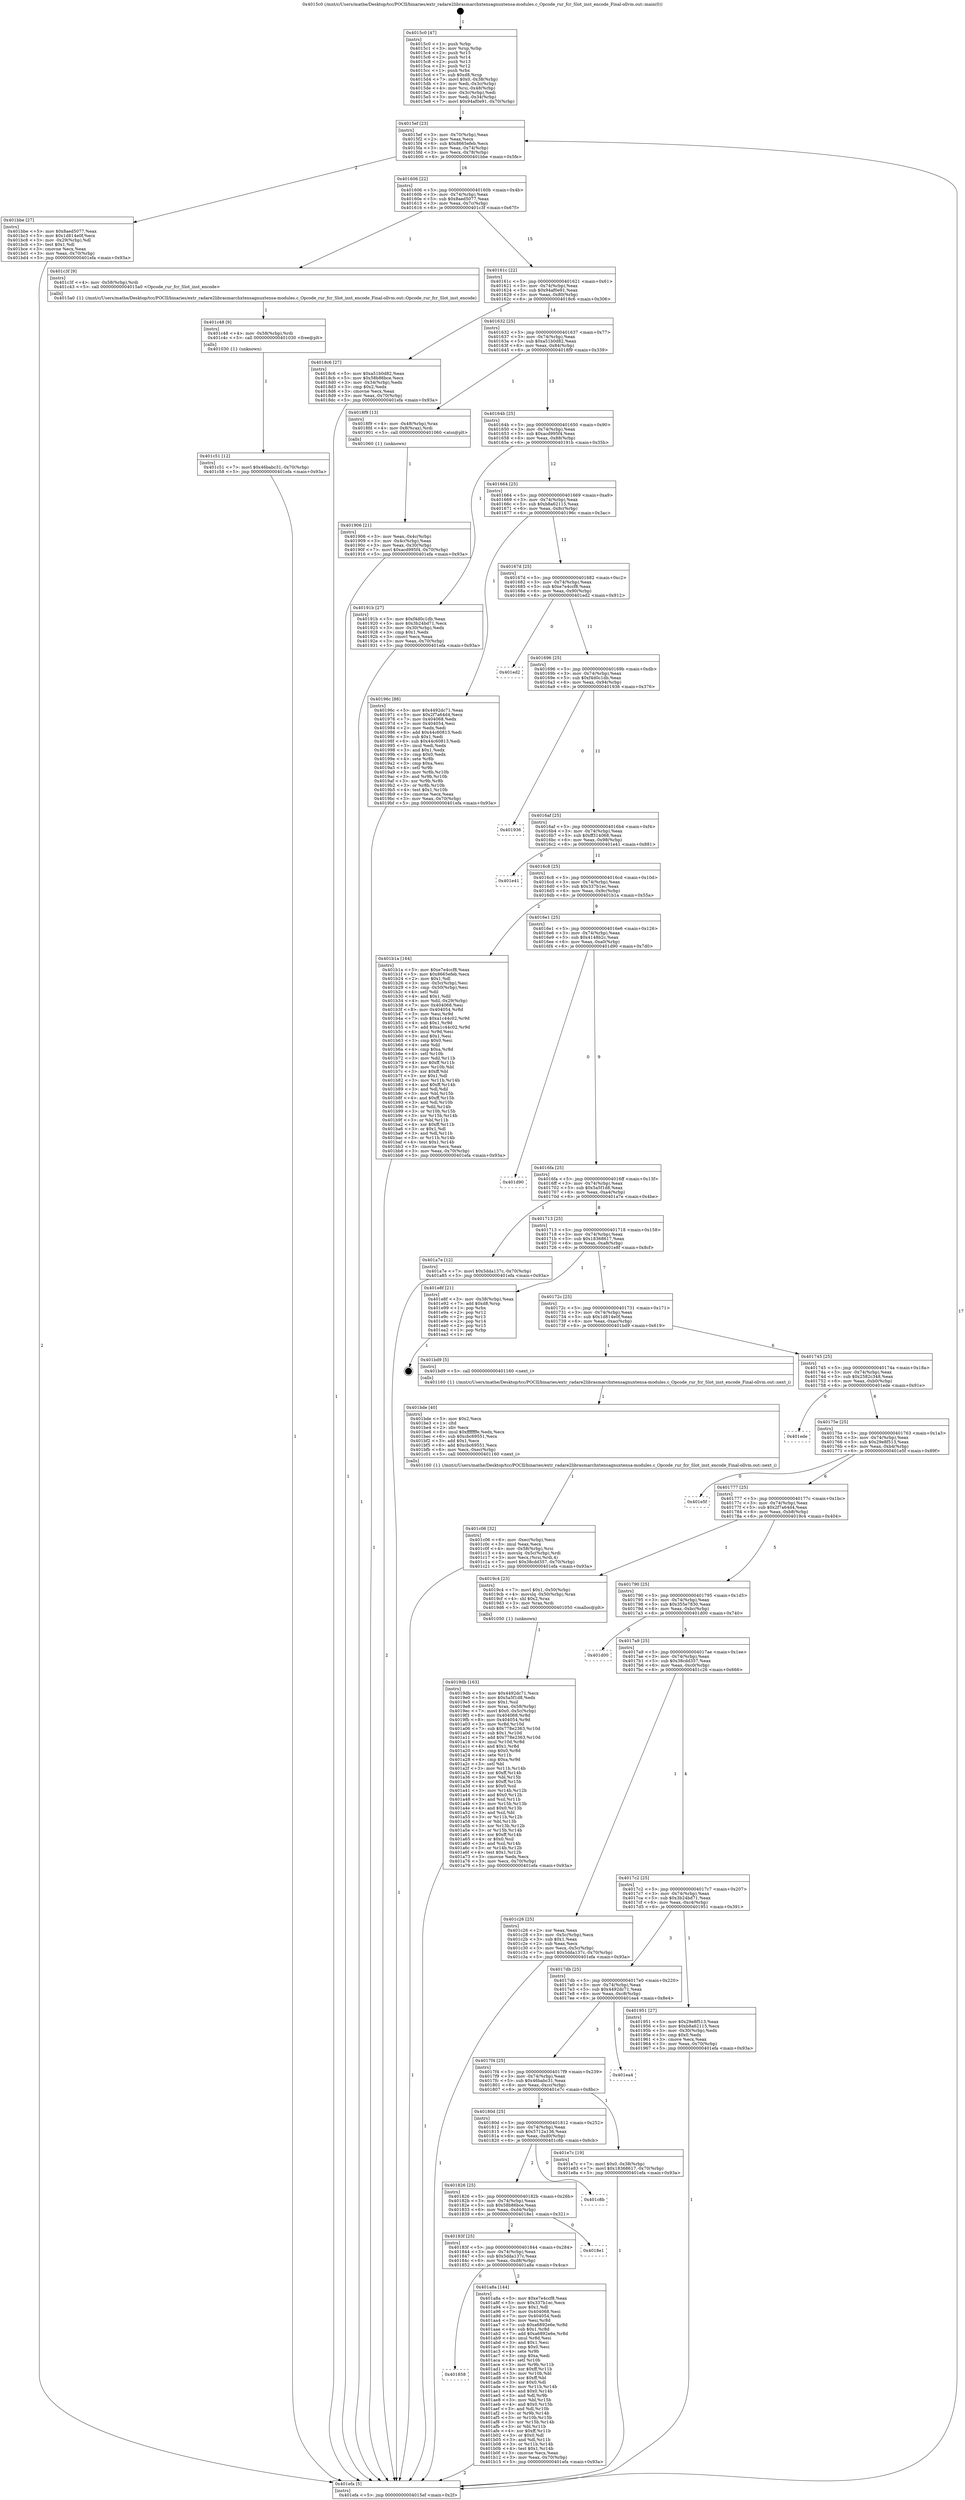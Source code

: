 digraph "0x4015c0" {
  label = "0x4015c0 (/mnt/c/Users/mathe/Desktop/tcc/POCII/binaries/extr_radare2librasmarchxtensagnuxtensa-modules.c_Opcode_rur_fcr_Slot_inst_encode_Final-ollvm.out::main(0))"
  labelloc = "t"
  node[shape=record]

  Entry [label="",width=0.3,height=0.3,shape=circle,fillcolor=black,style=filled]
  "0x4015ef" [label="{
     0x4015ef [23]\l
     | [instrs]\l
     &nbsp;&nbsp;0x4015ef \<+3\>: mov -0x70(%rbp),%eax\l
     &nbsp;&nbsp;0x4015f2 \<+2\>: mov %eax,%ecx\l
     &nbsp;&nbsp;0x4015f4 \<+6\>: sub $0x8665efeb,%ecx\l
     &nbsp;&nbsp;0x4015fa \<+3\>: mov %eax,-0x74(%rbp)\l
     &nbsp;&nbsp;0x4015fd \<+3\>: mov %ecx,-0x78(%rbp)\l
     &nbsp;&nbsp;0x401600 \<+6\>: je 0000000000401bbe \<main+0x5fe\>\l
  }"]
  "0x401bbe" [label="{
     0x401bbe [27]\l
     | [instrs]\l
     &nbsp;&nbsp;0x401bbe \<+5\>: mov $0x8aed5077,%eax\l
     &nbsp;&nbsp;0x401bc3 \<+5\>: mov $0x1d814e0f,%ecx\l
     &nbsp;&nbsp;0x401bc8 \<+3\>: mov -0x29(%rbp),%dl\l
     &nbsp;&nbsp;0x401bcb \<+3\>: test $0x1,%dl\l
     &nbsp;&nbsp;0x401bce \<+3\>: cmovne %ecx,%eax\l
     &nbsp;&nbsp;0x401bd1 \<+3\>: mov %eax,-0x70(%rbp)\l
     &nbsp;&nbsp;0x401bd4 \<+5\>: jmp 0000000000401efa \<main+0x93a\>\l
  }"]
  "0x401606" [label="{
     0x401606 [22]\l
     | [instrs]\l
     &nbsp;&nbsp;0x401606 \<+5\>: jmp 000000000040160b \<main+0x4b\>\l
     &nbsp;&nbsp;0x40160b \<+3\>: mov -0x74(%rbp),%eax\l
     &nbsp;&nbsp;0x40160e \<+5\>: sub $0x8aed5077,%eax\l
     &nbsp;&nbsp;0x401613 \<+3\>: mov %eax,-0x7c(%rbp)\l
     &nbsp;&nbsp;0x401616 \<+6\>: je 0000000000401c3f \<main+0x67f\>\l
  }"]
  Exit [label="",width=0.3,height=0.3,shape=circle,fillcolor=black,style=filled,peripheries=2]
  "0x401c3f" [label="{
     0x401c3f [9]\l
     | [instrs]\l
     &nbsp;&nbsp;0x401c3f \<+4\>: mov -0x58(%rbp),%rdi\l
     &nbsp;&nbsp;0x401c43 \<+5\>: call 00000000004015a0 \<Opcode_rur_fcr_Slot_inst_encode\>\l
     | [calls]\l
     &nbsp;&nbsp;0x4015a0 \{1\} (/mnt/c/Users/mathe/Desktop/tcc/POCII/binaries/extr_radare2librasmarchxtensagnuxtensa-modules.c_Opcode_rur_fcr_Slot_inst_encode_Final-ollvm.out::Opcode_rur_fcr_Slot_inst_encode)\l
  }"]
  "0x40161c" [label="{
     0x40161c [22]\l
     | [instrs]\l
     &nbsp;&nbsp;0x40161c \<+5\>: jmp 0000000000401621 \<main+0x61\>\l
     &nbsp;&nbsp;0x401621 \<+3\>: mov -0x74(%rbp),%eax\l
     &nbsp;&nbsp;0x401624 \<+5\>: sub $0x94af0e91,%eax\l
     &nbsp;&nbsp;0x401629 \<+3\>: mov %eax,-0x80(%rbp)\l
     &nbsp;&nbsp;0x40162c \<+6\>: je 00000000004018c6 \<main+0x306\>\l
  }"]
  "0x401c51" [label="{
     0x401c51 [12]\l
     | [instrs]\l
     &nbsp;&nbsp;0x401c51 \<+7\>: movl $0x46babc31,-0x70(%rbp)\l
     &nbsp;&nbsp;0x401c58 \<+5\>: jmp 0000000000401efa \<main+0x93a\>\l
  }"]
  "0x4018c6" [label="{
     0x4018c6 [27]\l
     | [instrs]\l
     &nbsp;&nbsp;0x4018c6 \<+5\>: mov $0xa51b0d82,%eax\l
     &nbsp;&nbsp;0x4018cb \<+5\>: mov $0x58b86bce,%ecx\l
     &nbsp;&nbsp;0x4018d0 \<+3\>: mov -0x34(%rbp),%edx\l
     &nbsp;&nbsp;0x4018d3 \<+3\>: cmp $0x2,%edx\l
     &nbsp;&nbsp;0x4018d6 \<+3\>: cmovne %ecx,%eax\l
     &nbsp;&nbsp;0x4018d9 \<+3\>: mov %eax,-0x70(%rbp)\l
     &nbsp;&nbsp;0x4018dc \<+5\>: jmp 0000000000401efa \<main+0x93a\>\l
  }"]
  "0x401632" [label="{
     0x401632 [25]\l
     | [instrs]\l
     &nbsp;&nbsp;0x401632 \<+5\>: jmp 0000000000401637 \<main+0x77\>\l
     &nbsp;&nbsp;0x401637 \<+3\>: mov -0x74(%rbp),%eax\l
     &nbsp;&nbsp;0x40163a \<+5\>: sub $0xa51b0d82,%eax\l
     &nbsp;&nbsp;0x40163f \<+6\>: mov %eax,-0x84(%rbp)\l
     &nbsp;&nbsp;0x401645 \<+6\>: je 00000000004018f9 \<main+0x339\>\l
  }"]
  "0x401efa" [label="{
     0x401efa [5]\l
     | [instrs]\l
     &nbsp;&nbsp;0x401efa \<+5\>: jmp 00000000004015ef \<main+0x2f\>\l
  }"]
  "0x4015c0" [label="{
     0x4015c0 [47]\l
     | [instrs]\l
     &nbsp;&nbsp;0x4015c0 \<+1\>: push %rbp\l
     &nbsp;&nbsp;0x4015c1 \<+3\>: mov %rsp,%rbp\l
     &nbsp;&nbsp;0x4015c4 \<+2\>: push %r15\l
     &nbsp;&nbsp;0x4015c6 \<+2\>: push %r14\l
     &nbsp;&nbsp;0x4015c8 \<+2\>: push %r13\l
     &nbsp;&nbsp;0x4015ca \<+2\>: push %r12\l
     &nbsp;&nbsp;0x4015cc \<+1\>: push %rbx\l
     &nbsp;&nbsp;0x4015cd \<+7\>: sub $0xd8,%rsp\l
     &nbsp;&nbsp;0x4015d4 \<+7\>: movl $0x0,-0x38(%rbp)\l
     &nbsp;&nbsp;0x4015db \<+3\>: mov %edi,-0x3c(%rbp)\l
     &nbsp;&nbsp;0x4015de \<+4\>: mov %rsi,-0x48(%rbp)\l
     &nbsp;&nbsp;0x4015e2 \<+3\>: mov -0x3c(%rbp),%edi\l
     &nbsp;&nbsp;0x4015e5 \<+3\>: mov %edi,-0x34(%rbp)\l
     &nbsp;&nbsp;0x4015e8 \<+7\>: movl $0x94af0e91,-0x70(%rbp)\l
  }"]
  "0x401c48" [label="{
     0x401c48 [9]\l
     | [instrs]\l
     &nbsp;&nbsp;0x401c48 \<+4\>: mov -0x58(%rbp),%rdi\l
     &nbsp;&nbsp;0x401c4c \<+5\>: call 0000000000401030 \<free@plt\>\l
     | [calls]\l
     &nbsp;&nbsp;0x401030 \{1\} (unknown)\l
  }"]
  "0x4018f9" [label="{
     0x4018f9 [13]\l
     | [instrs]\l
     &nbsp;&nbsp;0x4018f9 \<+4\>: mov -0x48(%rbp),%rax\l
     &nbsp;&nbsp;0x4018fd \<+4\>: mov 0x8(%rax),%rdi\l
     &nbsp;&nbsp;0x401901 \<+5\>: call 0000000000401060 \<atoi@plt\>\l
     | [calls]\l
     &nbsp;&nbsp;0x401060 \{1\} (unknown)\l
  }"]
  "0x40164b" [label="{
     0x40164b [25]\l
     | [instrs]\l
     &nbsp;&nbsp;0x40164b \<+5\>: jmp 0000000000401650 \<main+0x90\>\l
     &nbsp;&nbsp;0x401650 \<+3\>: mov -0x74(%rbp),%eax\l
     &nbsp;&nbsp;0x401653 \<+5\>: sub $0xacd995f4,%eax\l
     &nbsp;&nbsp;0x401658 \<+6\>: mov %eax,-0x88(%rbp)\l
     &nbsp;&nbsp;0x40165e \<+6\>: je 000000000040191b \<main+0x35b\>\l
  }"]
  "0x401906" [label="{
     0x401906 [21]\l
     | [instrs]\l
     &nbsp;&nbsp;0x401906 \<+3\>: mov %eax,-0x4c(%rbp)\l
     &nbsp;&nbsp;0x401909 \<+3\>: mov -0x4c(%rbp),%eax\l
     &nbsp;&nbsp;0x40190c \<+3\>: mov %eax,-0x30(%rbp)\l
     &nbsp;&nbsp;0x40190f \<+7\>: movl $0xacd995f4,-0x70(%rbp)\l
     &nbsp;&nbsp;0x401916 \<+5\>: jmp 0000000000401efa \<main+0x93a\>\l
  }"]
  "0x401c06" [label="{
     0x401c06 [32]\l
     | [instrs]\l
     &nbsp;&nbsp;0x401c06 \<+6\>: mov -0xec(%rbp),%ecx\l
     &nbsp;&nbsp;0x401c0c \<+3\>: imul %eax,%ecx\l
     &nbsp;&nbsp;0x401c0f \<+4\>: mov -0x58(%rbp),%rsi\l
     &nbsp;&nbsp;0x401c13 \<+4\>: movslq -0x5c(%rbp),%rdi\l
     &nbsp;&nbsp;0x401c17 \<+3\>: mov %ecx,(%rsi,%rdi,4)\l
     &nbsp;&nbsp;0x401c1a \<+7\>: movl $0x38cdd357,-0x70(%rbp)\l
     &nbsp;&nbsp;0x401c21 \<+5\>: jmp 0000000000401efa \<main+0x93a\>\l
  }"]
  "0x40191b" [label="{
     0x40191b [27]\l
     | [instrs]\l
     &nbsp;&nbsp;0x40191b \<+5\>: mov $0xf4d0c1db,%eax\l
     &nbsp;&nbsp;0x401920 \<+5\>: mov $0x3b24bd71,%ecx\l
     &nbsp;&nbsp;0x401925 \<+3\>: mov -0x30(%rbp),%edx\l
     &nbsp;&nbsp;0x401928 \<+3\>: cmp $0x1,%edx\l
     &nbsp;&nbsp;0x40192b \<+3\>: cmovl %ecx,%eax\l
     &nbsp;&nbsp;0x40192e \<+3\>: mov %eax,-0x70(%rbp)\l
     &nbsp;&nbsp;0x401931 \<+5\>: jmp 0000000000401efa \<main+0x93a\>\l
  }"]
  "0x401664" [label="{
     0x401664 [25]\l
     | [instrs]\l
     &nbsp;&nbsp;0x401664 \<+5\>: jmp 0000000000401669 \<main+0xa9\>\l
     &nbsp;&nbsp;0x401669 \<+3\>: mov -0x74(%rbp),%eax\l
     &nbsp;&nbsp;0x40166c \<+5\>: sub $0xb8a62115,%eax\l
     &nbsp;&nbsp;0x401671 \<+6\>: mov %eax,-0x8c(%rbp)\l
     &nbsp;&nbsp;0x401677 \<+6\>: je 000000000040196c \<main+0x3ac\>\l
  }"]
  "0x401bde" [label="{
     0x401bde [40]\l
     | [instrs]\l
     &nbsp;&nbsp;0x401bde \<+5\>: mov $0x2,%ecx\l
     &nbsp;&nbsp;0x401be3 \<+1\>: cltd\l
     &nbsp;&nbsp;0x401be4 \<+2\>: idiv %ecx\l
     &nbsp;&nbsp;0x401be6 \<+6\>: imul $0xfffffffe,%edx,%ecx\l
     &nbsp;&nbsp;0x401bec \<+6\>: sub $0xcbc69551,%ecx\l
     &nbsp;&nbsp;0x401bf2 \<+3\>: add $0x1,%ecx\l
     &nbsp;&nbsp;0x401bf5 \<+6\>: add $0xcbc69551,%ecx\l
     &nbsp;&nbsp;0x401bfb \<+6\>: mov %ecx,-0xec(%rbp)\l
     &nbsp;&nbsp;0x401c01 \<+5\>: call 0000000000401160 \<next_i\>\l
     | [calls]\l
     &nbsp;&nbsp;0x401160 \{1\} (/mnt/c/Users/mathe/Desktop/tcc/POCII/binaries/extr_radare2librasmarchxtensagnuxtensa-modules.c_Opcode_rur_fcr_Slot_inst_encode_Final-ollvm.out::next_i)\l
  }"]
  "0x40196c" [label="{
     0x40196c [88]\l
     | [instrs]\l
     &nbsp;&nbsp;0x40196c \<+5\>: mov $0x4492dc71,%eax\l
     &nbsp;&nbsp;0x401971 \<+5\>: mov $0x2f7a64d4,%ecx\l
     &nbsp;&nbsp;0x401976 \<+7\>: mov 0x404068,%edx\l
     &nbsp;&nbsp;0x40197d \<+7\>: mov 0x404054,%esi\l
     &nbsp;&nbsp;0x401984 \<+2\>: mov %edx,%edi\l
     &nbsp;&nbsp;0x401986 \<+6\>: add $0x44c60813,%edi\l
     &nbsp;&nbsp;0x40198c \<+3\>: sub $0x1,%edi\l
     &nbsp;&nbsp;0x40198f \<+6\>: sub $0x44c60813,%edi\l
     &nbsp;&nbsp;0x401995 \<+3\>: imul %edi,%edx\l
     &nbsp;&nbsp;0x401998 \<+3\>: and $0x1,%edx\l
     &nbsp;&nbsp;0x40199b \<+3\>: cmp $0x0,%edx\l
     &nbsp;&nbsp;0x40199e \<+4\>: sete %r8b\l
     &nbsp;&nbsp;0x4019a2 \<+3\>: cmp $0xa,%esi\l
     &nbsp;&nbsp;0x4019a5 \<+4\>: setl %r9b\l
     &nbsp;&nbsp;0x4019a9 \<+3\>: mov %r8b,%r10b\l
     &nbsp;&nbsp;0x4019ac \<+3\>: and %r9b,%r10b\l
     &nbsp;&nbsp;0x4019af \<+3\>: xor %r9b,%r8b\l
     &nbsp;&nbsp;0x4019b2 \<+3\>: or %r8b,%r10b\l
     &nbsp;&nbsp;0x4019b5 \<+4\>: test $0x1,%r10b\l
     &nbsp;&nbsp;0x4019b9 \<+3\>: cmovne %ecx,%eax\l
     &nbsp;&nbsp;0x4019bc \<+3\>: mov %eax,-0x70(%rbp)\l
     &nbsp;&nbsp;0x4019bf \<+5\>: jmp 0000000000401efa \<main+0x93a\>\l
  }"]
  "0x40167d" [label="{
     0x40167d [25]\l
     | [instrs]\l
     &nbsp;&nbsp;0x40167d \<+5\>: jmp 0000000000401682 \<main+0xc2\>\l
     &nbsp;&nbsp;0x401682 \<+3\>: mov -0x74(%rbp),%eax\l
     &nbsp;&nbsp;0x401685 \<+5\>: sub $0xe7e4ccf8,%eax\l
     &nbsp;&nbsp;0x40168a \<+6\>: mov %eax,-0x90(%rbp)\l
     &nbsp;&nbsp;0x401690 \<+6\>: je 0000000000401ed2 \<main+0x912\>\l
  }"]
  "0x401858" [label="{
     0x401858\l
  }", style=dashed]
  "0x401ed2" [label="{
     0x401ed2\l
  }", style=dashed]
  "0x401696" [label="{
     0x401696 [25]\l
     | [instrs]\l
     &nbsp;&nbsp;0x401696 \<+5\>: jmp 000000000040169b \<main+0xdb\>\l
     &nbsp;&nbsp;0x40169b \<+3\>: mov -0x74(%rbp),%eax\l
     &nbsp;&nbsp;0x40169e \<+5\>: sub $0xf4d0c1db,%eax\l
     &nbsp;&nbsp;0x4016a3 \<+6\>: mov %eax,-0x94(%rbp)\l
     &nbsp;&nbsp;0x4016a9 \<+6\>: je 0000000000401936 \<main+0x376\>\l
  }"]
  "0x401a8a" [label="{
     0x401a8a [144]\l
     | [instrs]\l
     &nbsp;&nbsp;0x401a8a \<+5\>: mov $0xe7e4ccf8,%eax\l
     &nbsp;&nbsp;0x401a8f \<+5\>: mov $0x337b1ec,%ecx\l
     &nbsp;&nbsp;0x401a94 \<+2\>: mov $0x1,%dl\l
     &nbsp;&nbsp;0x401a96 \<+7\>: mov 0x404068,%esi\l
     &nbsp;&nbsp;0x401a9d \<+7\>: mov 0x404054,%edi\l
     &nbsp;&nbsp;0x401aa4 \<+3\>: mov %esi,%r8d\l
     &nbsp;&nbsp;0x401aa7 \<+7\>: sub $0xa6892e6e,%r8d\l
     &nbsp;&nbsp;0x401aae \<+4\>: sub $0x1,%r8d\l
     &nbsp;&nbsp;0x401ab2 \<+7\>: add $0xa6892e6e,%r8d\l
     &nbsp;&nbsp;0x401ab9 \<+4\>: imul %r8d,%esi\l
     &nbsp;&nbsp;0x401abd \<+3\>: and $0x1,%esi\l
     &nbsp;&nbsp;0x401ac0 \<+3\>: cmp $0x0,%esi\l
     &nbsp;&nbsp;0x401ac3 \<+4\>: sete %r9b\l
     &nbsp;&nbsp;0x401ac7 \<+3\>: cmp $0xa,%edi\l
     &nbsp;&nbsp;0x401aca \<+4\>: setl %r10b\l
     &nbsp;&nbsp;0x401ace \<+3\>: mov %r9b,%r11b\l
     &nbsp;&nbsp;0x401ad1 \<+4\>: xor $0xff,%r11b\l
     &nbsp;&nbsp;0x401ad5 \<+3\>: mov %r10b,%bl\l
     &nbsp;&nbsp;0x401ad8 \<+3\>: xor $0xff,%bl\l
     &nbsp;&nbsp;0x401adb \<+3\>: xor $0x0,%dl\l
     &nbsp;&nbsp;0x401ade \<+3\>: mov %r11b,%r14b\l
     &nbsp;&nbsp;0x401ae1 \<+4\>: and $0x0,%r14b\l
     &nbsp;&nbsp;0x401ae5 \<+3\>: and %dl,%r9b\l
     &nbsp;&nbsp;0x401ae8 \<+3\>: mov %bl,%r15b\l
     &nbsp;&nbsp;0x401aeb \<+4\>: and $0x0,%r15b\l
     &nbsp;&nbsp;0x401aef \<+3\>: and %dl,%r10b\l
     &nbsp;&nbsp;0x401af2 \<+3\>: or %r9b,%r14b\l
     &nbsp;&nbsp;0x401af5 \<+3\>: or %r10b,%r15b\l
     &nbsp;&nbsp;0x401af8 \<+3\>: xor %r15b,%r14b\l
     &nbsp;&nbsp;0x401afb \<+3\>: or %bl,%r11b\l
     &nbsp;&nbsp;0x401afe \<+4\>: xor $0xff,%r11b\l
     &nbsp;&nbsp;0x401b02 \<+3\>: or $0x0,%dl\l
     &nbsp;&nbsp;0x401b05 \<+3\>: and %dl,%r11b\l
     &nbsp;&nbsp;0x401b08 \<+3\>: or %r11b,%r14b\l
     &nbsp;&nbsp;0x401b0b \<+4\>: test $0x1,%r14b\l
     &nbsp;&nbsp;0x401b0f \<+3\>: cmovne %ecx,%eax\l
     &nbsp;&nbsp;0x401b12 \<+3\>: mov %eax,-0x70(%rbp)\l
     &nbsp;&nbsp;0x401b15 \<+5\>: jmp 0000000000401efa \<main+0x93a\>\l
  }"]
  "0x401936" [label="{
     0x401936\l
  }", style=dashed]
  "0x4016af" [label="{
     0x4016af [25]\l
     | [instrs]\l
     &nbsp;&nbsp;0x4016af \<+5\>: jmp 00000000004016b4 \<main+0xf4\>\l
     &nbsp;&nbsp;0x4016b4 \<+3\>: mov -0x74(%rbp),%eax\l
     &nbsp;&nbsp;0x4016b7 \<+5\>: sub $0xff314068,%eax\l
     &nbsp;&nbsp;0x4016bc \<+6\>: mov %eax,-0x98(%rbp)\l
     &nbsp;&nbsp;0x4016c2 \<+6\>: je 0000000000401e41 \<main+0x881\>\l
  }"]
  "0x40183f" [label="{
     0x40183f [25]\l
     | [instrs]\l
     &nbsp;&nbsp;0x40183f \<+5\>: jmp 0000000000401844 \<main+0x284\>\l
     &nbsp;&nbsp;0x401844 \<+3\>: mov -0x74(%rbp),%eax\l
     &nbsp;&nbsp;0x401847 \<+5\>: sub $0x5dda137c,%eax\l
     &nbsp;&nbsp;0x40184c \<+6\>: mov %eax,-0xd8(%rbp)\l
     &nbsp;&nbsp;0x401852 \<+6\>: je 0000000000401a8a \<main+0x4ca\>\l
  }"]
  "0x401e41" [label="{
     0x401e41\l
  }", style=dashed]
  "0x4016c8" [label="{
     0x4016c8 [25]\l
     | [instrs]\l
     &nbsp;&nbsp;0x4016c8 \<+5\>: jmp 00000000004016cd \<main+0x10d\>\l
     &nbsp;&nbsp;0x4016cd \<+3\>: mov -0x74(%rbp),%eax\l
     &nbsp;&nbsp;0x4016d0 \<+5\>: sub $0x337b1ec,%eax\l
     &nbsp;&nbsp;0x4016d5 \<+6\>: mov %eax,-0x9c(%rbp)\l
     &nbsp;&nbsp;0x4016db \<+6\>: je 0000000000401b1a \<main+0x55a\>\l
  }"]
  "0x4018e1" [label="{
     0x4018e1\l
  }", style=dashed]
  "0x401b1a" [label="{
     0x401b1a [164]\l
     | [instrs]\l
     &nbsp;&nbsp;0x401b1a \<+5\>: mov $0xe7e4ccf8,%eax\l
     &nbsp;&nbsp;0x401b1f \<+5\>: mov $0x8665efeb,%ecx\l
     &nbsp;&nbsp;0x401b24 \<+2\>: mov $0x1,%dl\l
     &nbsp;&nbsp;0x401b26 \<+3\>: mov -0x5c(%rbp),%esi\l
     &nbsp;&nbsp;0x401b29 \<+3\>: cmp -0x50(%rbp),%esi\l
     &nbsp;&nbsp;0x401b2c \<+4\>: setl %dil\l
     &nbsp;&nbsp;0x401b30 \<+4\>: and $0x1,%dil\l
     &nbsp;&nbsp;0x401b34 \<+4\>: mov %dil,-0x29(%rbp)\l
     &nbsp;&nbsp;0x401b38 \<+7\>: mov 0x404068,%esi\l
     &nbsp;&nbsp;0x401b3f \<+8\>: mov 0x404054,%r8d\l
     &nbsp;&nbsp;0x401b47 \<+3\>: mov %esi,%r9d\l
     &nbsp;&nbsp;0x401b4a \<+7\>: sub $0xa1c44c02,%r9d\l
     &nbsp;&nbsp;0x401b51 \<+4\>: sub $0x1,%r9d\l
     &nbsp;&nbsp;0x401b55 \<+7\>: add $0xa1c44c02,%r9d\l
     &nbsp;&nbsp;0x401b5c \<+4\>: imul %r9d,%esi\l
     &nbsp;&nbsp;0x401b60 \<+3\>: and $0x1,%esi\l
     &nbsp;&nbsp;0x401b63 \<+3\>: cmp $0x0,%esi\l
     &nbsp;&nbsp;0x401b66 \<+4\>: sete %dil\l
     &nbsp;&nbsp;0x401b6a \<+4\>: cmp $0xa,%r8d\l
     &nbsp;&nbsp;0x401b6e \<+4\>: setl %r10b\l
     &nbsp;&nbsp;0x401b72 \<+3\>: mov %dil,%r11b\l
     &nbsp;&nbsp;0x401b75 \<+4\>: xor $0xff,%r11b\l
     &nbsp;&nbsp;0x401b79 \<+3\>: mov %r10b,%bl\l
     &nbsp;&nbsp;0x401b7c \<+3\>: xor $0xff,%bl\l
     &nbsp;&nbsp;0x401b7f \<+3\>: xor $0x1,%dl\l
     &nbsp;&nbsp;0x401b82 \<+3\>: mov %r11b,%r14b\l
     &nbsp;&nbsp;0x401b85 \<+4\>: and $0xff,%r14b\l
     &nbsp;&nbsp;0x401b89 \<+3\>: and %dl,%dil\l
     &nbsp;&nbsp;0x401b8c \<+3\>: mov %bl,%r15b\l
     &nbsp;&nbsp;0x401b8f \<+4\>: and $0xff,%r15b\l
     &nbsp;&nbsp;0x401b93 \<+3\>: and %dl,%r10b\l
     &nbsp;&nbsp;0x401b96 \<+3\>: or %dil,%r14b\l
     &nbsp;&nbsp;0x401b99 \<+3\>: or %r10b,%r15b\l
     &nbsp;&nbsp;0x401b9c \<+3\>: xor %r15b,%r14b\l
     &nbsp;&nbsp;0x401b9f \<+3\>: or %bl,%r11b\l
     &nbsp;&nbsp;0x401ba2 \<+4\>: xor $0xff,%r11b\l
     &nbsp;&nbsp;0x401ba6 \<+3\>: or $0x1,%dl\l
     &nbsp;&nbsp;0x401ba9 \<+3\>: and %dl,%r11b\l
     &nbsp;&nbsp;0x401bac \<+3\>: or %r11b,%r14b\l
     &nbsp;&nbsp;0x401baf \<+4\>: test $0x1,%r14b\l
     &nbsp;&nbsp;0x401bb3 \<+3\>: cmovne %ecx,%eax\l
     &nbsp;&nbsp;0x401bb6 \<+3\>: mov %eax,-0x70(%rbp)\l
     &nbsp;&nbsp;0x401bb9 \<+5\>: jmp 0000000000401efa \<main+0x93a\>\l
  }"]
  "0x4016e1" [label="{
     0x4016e1 [25]\l
     | [instrs]\l
     &nbsp;&nbsp;0x4016e1 \<+5\>: jmp 00000000004016e6 \<main+0x126\>\l
     &nbsp;&nbsp;0x4016e6 \<+3\>: mov -0x74(%rbp),%eax\l
     &nbsp;&nbsp;0x4016e9 \<+5\>: sub $0x4148b2c,%eax\l
     &nbsp;&nbsp;0x4016ee \<+6\>: mov %eax,-0xa0(%rbp)\l
     &nbsp;&nbsp;0x4016f4 \<+6\>: je 0000000000401d90 \<main+0x7d0\>\l
  }"]
  "0x401826" [label="{
     0x401826 [25]\l
     | [instrs]\l
     &nbsp;&nbsp;0x401826 \<+5\>: jmp 000000000040182b \<main+0x26b\>\l
     &nbsp;&nbsp;0x40182b \<+3\>: mov -0x74(%rbp),%eax\l
     &nbsp;&nbsp;0x40182e \<+5\>: sub $0x58b86bce,%eax\l
     &nbsp;&nbsp;0x401833 \<+6\>: mov %eax,-0xd4(%rbp)\l
     &nbsp;&nbsp;0x401839 \<+6\>: je 00000000004018e1 \<main+0x321\>\l
  }"]
  "0x401d90" [label="{
     0x401d90\l
  }", style=dashed]
  "0x4016fa" [label="{
     0x4016fa [25]\l
     | [instrs]\l
     &nbsp;&nbsp;0x4016fa \<+5\>: jmp 00000000004016ff \<main+0x13f\>\l
     &nbsp;&nbsp;0x4016ff \<+3\>: mov -0x74(%rbp),%eax\l
     &nbsp;&nbsp;0x401702 \<+5\>: sub $0x5a5f1d8,%eax\l
     &nbsp;&nbsp;0x401707 \<+6\>: mov %eax,-0xa4(%rbp)\l
     &nbsp;&nbsp;0x40170d \<+6\>: je 0000000000401a7e \<main+0x4be\>\l
  }"]
  "0x401c8b" [label="{
     0x401c8b\l
  }", style=dashed]
  "0x401a7e" [label="{
     0x401a7e [12]\l
     | [instrs]\l
     &nbsp;&nbsp;0x401a7e \<+7\>: movl $0x5dda137c,-0x70(%rbp)\l
     &nbsp;&nbsp;0x401a85 \<+5\>: jmp 0000000000401efa \<main+0x93a\>\l
  }"]
  "0x401713" [label="{
     0x401713 [25]\l
     | [instrs]\l
     &nbsp;&nbsp;0x401713 \<+5\>: jmp 0000000000401718 \<main+0x158\>\l
     &nbsp;&nbsp;0x401718 \<+3\>: mov -0x74(%rbp),%eax\l
     &nbsp;&nbsp;0x40171b \<+5\>: sub $0x18368617,%eax\l
     &nbsp;&nbsp;0x401720 \<+6\>: mov %eax,-0xa8(%rbp)\l
     &nbsp;&nbsp;0x401726 \<+6\>: je 0000000000401e8f \<main+0x8cf\>\l
  }"]
  "0x40180d" [label="{
     0x40180d [25]\l
     | [instrs]\l
     &nbsp;&nbsp;0x40180d \<+5\>: jmp 0000000000401812 \<main+0x252\>\l
     &nbsp;&nbsp;0x401812 \<+3\>: mov -0x74(%rbp),%eax\l
     &nbsp;&nbsp;0x401815 \<+5\>: sub $0x5712a136,%eax\l
     &nbsp;&nbsp;0x40181a \<+6\>: mov %eax,-0xd0(%rbp)\l
     &nbsp;&nbsp;0x401820 \<+6\>: je 0000000000401c8b \<main+0x6cb\>\l
  }"]
  "0x401e8f" [label="{
     0x401e8f [21]\l
     | [instrs]\l
     &nbsp;&nbsp;0x401e8f \<+3\>: mov -0x38(%rbp),%eax\l
     &nbsp;&nbsp;0x401e92 \<+7\>: add $0xd8,%rsp\l
     &nbsp;&nbsp;0x401e99 \<+1\>: pop %rbx\l
     &nbsp;&nbsp;0x401e9a \<+2\>: pop %r12\l
     &nbsp;&nbsp;0x401e9c \<+2\>: pop %r13\l
     &nbsp;&nbsp;0x401e9e \<+2\>: pop %r14\l
     &nbsp;&nbsp;0x401ea0 \<+2\>: pop %r15\l
     &nbsp;&nbsp;0x401ea2 \<+1\>: pop %rbp\l
     &nbsp;&nbsp;0x401ea3 \<+1\>: ret\l
  }"]
  "0x40172c" [label="{
     0x40172c [25]\l
     | [instrs]\l
     &nbsp;&nbsp;0x40172c \<+5\>: jmp 0000000000401731 \<main+0x171\>\l
     &nbsp;&nbsp;0x401731 \<+3\>: mov -0x74(%rbp),%eax\l
     &nbsp;&nbsp;0x401734 \<+5\>: sub $0x1d814e0f,%eax\l
     &nbsp;&nbsp;0x401739 \<+6\>: mov %eax,-0xac(%rbp)\l
     &nbsp;&nbsp;0x40173f \<+6\>: je 0000000000401bd9 \<main+0x619\>\l
  }"]
  "0x401e7c" [label="{
     0x401e7c [19]\l
     | [instrs]\l
     &nbsp;&nbsp;0x401e7c \<+7\>: movl $0x0,-0x38(%rbp)\l
     &nbsp;&nbsp;0x401e83 \<+7\>: movl $0x18368617,-0x70(%rbp)\l
     &nbsp;&nbsp;0x401e8a \<+5\>: jmp 0000000000401efa \<main+0x93a\>\l
  }"]
  "0x401bd9" [label="{
     0x401bd9 [5]\l
     | [instrs]\l
     &nbsp;&nbsp;0x401bd9 \<+5\>: call 0000000000401160 \<next_i\>\l
     | [calls]\l
     &nbsp;&nbsp;0x401160 \{1\} (/mnt/c/Users/mathe/Desktop/tcc/POCII/binaries/extr_radare2librasmarchxtensagnuxtensa-modules.c_Opcode_rur_fcr_Slot_inst_encode_Final-ollvm.out::next_i)\l
  }"]
  "0x401745" [label="{
     0x401745 [25]\l
     | [instrs]\l
     &nbsp;&nbsp;0x401745 \<+5\>: jmp 000000000040174a \<main+0x18a\>\l
     &nbsp;&nbsp;0x40174a \<+3\>: mov -0x74(%rbp),%eax\l
     &nbsp;&nbsp;0x40174d \<+5\>: sub $0x2582c348,%eax\l
     &nbsp;&nbsp;0x401752 \<+6\>: mov %eax,-0xb0(%rbp)\l
     &nbsp;&nbsp;0x401758 \<+6\>: je 0000000000401ede \<main+0x91e\>\l
  }"]
  "0x4017f4" [label="{
     0x4017f4 [25]\l
     | [instrs]\l
     &nbsp;&nbsp;0x4017f4 \<+5\>: jmp 00000000004017f9 \<main+0x239\>\l
     &nbsp;&nbsp;0x4017f9 \<+3\>: mov -0x74(%rbp),%eax\l
     &nbsp;&nbsp;0x4017fc \<+5\>: sub $0x46babc31,%eax\l
     &nbsp;&nbsp;0x401801 \<+6\>: mov %eax,-0xcc(%rbp)\l
     &nbsp;&nbsp;0x401807 \<+6\>: je 0000000000401e7c \<main+0x8bc\>\l
  }"]
  "0x401ede" [label="{
     0x401ede\l
  }", style=dashed]
  "0x40175e" [label="{
     0x40175e [25]\l
     | [instrs]\l
     &nbsp;&nbsp;0x40175e \<+5\>: jmp 0000000000401763 \<main+0x1a3\>\l
     &nbsp;&nbsp;0x401763 \<+3\>: mov -0x74(%rbp),%eax\l
     &nbsp;&nbsp;0x401766 \<+5\>: sub $0x29e8f513,%eax\l
     &nbsp;&nbsp;0x40176b \<+6\>: mov %eax,-0xb4(%rbp)\l
     &nbsp;&nbsp;0x401771 \<+6\>: je 0000000000401e5f \<main+0x89f\>\l
  }"]
  "0x401ea4" [label="{
     0x401ea4\l
  }", style=dashed]
  "0x401e5f" [label="{
     0x401e5f\l
  }", style=dashed]
  "0x401777" [label="{
     0x401777 [25]\l
     | [instrs]\l
     &nbsp;&nbsp;0x401777 \<+5\>: jmp 000000000040177c \<main+0x1bc\>\l
     &nbsp;&nbsp;0x40177c \<+3\>: mov -0x74(%rbp),%eax\l
     &nbsp;&nbsp;0x40177f \<+5\>: sub $0x2f7a64d4,%eax\l
     &nbsp;&nbsp;0x401784 \<+6\>: mov %eax,-0xb8(%rbp)\l
     &nbsp;&nbsp;0x40178a \<+6\>: je 00000000004019c4 \<main+0x404\>\l
  }"]
  "0x4019db" [label="{
     0x4019db [163]\l
     | [instrs]\l
     &nbsp;&nbsp;0x4019db \<+5\>: mov $0x4492dc71,%ecx\l
     &nbsp;&nbsp;0x4019e0 \<+5\>: mov $0x5a5f1d8,%edx\l
     &nbsp;&nbsp;0x4019e5 \<+3\>: mov $0x1,%sil\l
     &nbsp;&nbsp;0x4019e8 \<+4\>: mov %rax,-0x58(%rbp)\l
     &nbsp;&nbsp;0x4019ec \<+7\>: movl $0x0,-0x5c(%rbp)\l
     &nbsp;&nbsp;0x4019f3 \<+8\>: mov 0x404068,%r8d\l
     &nbsp;&nbsp;0x4019fb \<+8\>: mov 0x404054,%r9d\l
     &nbsp;&nbsp;0x401a03 \<+3\>: mov %r8d,%r10d\l
     &nbsp;&nbsp;0x401a06 \<+7\>: sub $0x778e2363,%r10d\l
     &nbsp;&nbsp;0x401a0d \<+4\>: sub $0x1,%r10d\l
     &nbsp;&nbsp;0x401a11 \<+7\>: add $0x778e2363,%r10d\l
     &nbsp;&nbsp;0x401a18 \<+4\>: imul %r10d,%r8d\l
     &nbsp;&nbsp;0x401a1c \<+4\>: and $0x1,%r8d\l
     &nbsp;&nbsp;0x401a20 \<+4\>: cmp $0x0,%r8d\l
     &nbsp;&nbsp;0x401a24 \<+4\>: sete %r11b\l
     &nbsp;&nbsp;0x401a28 \<+4\>: cmp $0xa,%r9d\l
     &nbsp;&nbsp;0x401a2c \<+3\>: setl %bl\l
     &nbsp;&nbsp;0x401a2f \<+3\>: mov %r11b,%r14b\l
     &nbsp;&nbsp;0x401a32 \<+4\>: xor $0xff,%r14b\l
     &nbsp;&nbsp;0x401a36 \<+3\>: mov %bl,%r15b\l
     &nbsp;&nbsp;0x401a39 \<+4\>: xor $0xff,%r15b\l
     &nbsp;&nbsp;0x401a3d \<+4\>: xor $0x0,%sil\l
     &nbsp;&nbsp;0x401a41 \<+3\>: mov %r14b,%r12b\l
     &nbsp;&nbsp;0x401a44 \<+4\>: and $0x0,%r12b\l
     &nbsp;&nbsp;0x401a48 \<+3\>: and %sil,%r11b\l
     &nbsp;&nbsp;0x401a4b \<+3\>: mov %r15b,%r13b\l
     &nbsp;&nbsp;0x401a4e \<+4\>: and $0x0,%r13b\l
     &nbsp;&nbsp;0x401a52 \<+3\>: and %sil,%bl\l
     &nbsp;&nbsp;0x401a55 \<+3\>: or %r11b,%r12b\l
     &nbsp;&nbsp;0x401a58 \<+3\>: or %bl,%r13b\l
     &nbsp;&nbsp;0x401a5b \<+3\>: xor %r13b,%r12b\l
     &nbsp;&nbsp;0x401a5e \<+3\>: or %r15b,%r14b\l
     &nbsp;&nbsp;0x401a61 \<+4\>: xor $0xff,%r14b\l
     &nbsp;&nbsp;0x401a65 \<+4\>: or $0x0,%sil\l
     &nbsp;&nbsp;0x401a69 \<+3\>: and %sil,%r14b\l
     &nbsp;&nbsp;0x401a6c \<+3\>: or %r14b,%r12b\l
     &nbsp;&nbsp;0x401a6f \<+4\>: test $0x1,%r12b\l
     &nbsp;&nbsp;0x401a73 \<+3\>: cmovne %edx,%ecx\l
     &nbsp;&nbsp;0x401a76 \<+3\>: mov %ecx,-0x70(%rbp)\l
     &nbsp;&nbsp;0x401a79 \<+5\>: jmp 0000000000401efa \<main+0x93a\>\l
  }"]
  "0x4019c4" [label="{
     0x4019c4 [23]\l
     | [instrs]\l
     &nbsp;&nbsp;0x4019c4 \<+7\>: movl $0x1,-0x50(%rbp)\l
     &nbsp;&nbsp;0x4019cb \<+4\>: movslq -0x50(%rbp),%rax\l
     &nbsp;&nbsp;0x4019cf \<+4\>: shl $0x2,%rax\l
     &nbsp;&nbsp;0x4019d3 \<+3\>: mov %rax,%rdi\l
     &nbsp;&nbsp;0x4019d6 \<+5\>: call 0000000000401050 \<malloc@plt\>\l
     | [calls]\l
     &nbsp;&nbsp;0x401050 \{1\} (unknown)\l
  }"]
  "0x401790" [label="{
     0x401790 [25]\l
     | [instrs]\l
     &nbsp;&nbsp;0x401790 \<+5\>: jmp 0000000000401795 \<main+0x1d5\>\l
     &nbsp;&nbsp;0x401795 \<+3\>: mov -0x74(%rbp),%eax\l
     &nbsp;&nbsp;0x401798 \<+5\>: sub $0x355e7830,%eax\l
     &nbsp;&nbsp;0x40179d \<+6\>: mov %eax,-0xbc(%rbp)\l
     &nbsp;&nbsp;0x4017a3 \<+6\>: je 0000000000401d00 \<main+0x740\>\l
  }"]
  "0x4017db" [label="{
     0x4017db [25]\l
     | [instrs]\l
     &nbsp;&nbsp;0x4017db \<+5\>: jmp 00000000004017e0 \<main+0x220\>\l
     &nbsp;&nbsp;0x4017e0 \<+3\>: mov -0x74(%rbp),%eax\l
     &nbsp;&nbsp;0x4017e3 \<+5\>: sub $0x4492dc71,%eax\l
     &nbsp;&nbsp;0x4017e8 \<+6\>: mov %eax,-0xc8(%rbp)\l
     &nbsp;&nbsp;0x4017ee \<+6\>: je 0000000000401ea4 \<main+0x8e4\>\l
  }"]
  "0x401d00" [label="{
     0x401d00\l
  }", style=dashed]
  "0x4017a9" [label="{
     0x4017a9 [25]\l
     | [instrs]\l
     &nbsp;&nbsp;0x4017a9 \<+5\>: jmp 00000000004017ae \<main+0x1ee\>\l
     &nbsp;&nbsp;0x4017ae \<+3\>: mov -0x74(%rbp),%eax\l
     &nbsp;&nbsp;0x4017b1 \<+5\>: sub $0x38cdd357,%eax\l
     &nbsp;&nbsp;0x4017b6 \<+6\>: mov %eax,-0xc0(%rbp)\l
     &nbsp;&nbsp;0x4017bc \<+6\>: je 0000000000401c26 \<main+0x666\>\l
  }"]
  "0x401951" [label="{
     0x401951 [27]\l
     | [instrs]\l
     &nbsp;&nbsp;0x401951 \<+5\>: mov $0x29e8f513,%eax\l
     &nbsp;&nbsp;0x401956 \<+5\>: mov $0xb8a62115,%ecx\l
     &nbsp;&nbsp;0x40195b \<+3\>: mov -0x30(%rbp),%edx\l
     &nbsp;&nbsp;0x40195e \<+3\>: cmp $0x0,%edx\l
     &nbsp;&nbsp;0x401961 \<+3\>: cmove %ecx,%eax\l
     &nbsp;&nbsp;0x401964 \<+3\>: mov %eax,-0x70(%rbp)\l
     &nbsp;&nbsp;0x401967 \<+5\>: jmp 0000000000401efa \<main+0x93a\>\l
  }"]
  "0x401c26" [label="{
     0x401c26 [25]\l
     | [instrs]\l
     &nbsp;&nbsp;0x401c26 \<+2\>: xor %eax,%eax\l
     &nbsp;&nbsp;0x401c28 \<+3\>: mov -0x5c(%rbp),%ecx\l
     &nbsp;&nbsp;0x401c2b \<+3\>: sub $0x1,%eax\l
     &nbsp;&nbsp;0x401c2e \<+2\>: sub %eax,%ecx\l
     &nbsp;&nbsp;0x401c30 \<+3\>: mov %ecx,-0x5c(%rbp)\l
     &nbsp;&nbsp;0x401c33 \<+7\>: movl $0x5dda137c,-0x70(%rbp)\l
     &nbsp;&nbsp;0x401c3a \<+5\>: jmp 0000000000401efa \<main+0x93a\>\l
  }"]
  "0x4017c2" [label="{
     0x4017c2 [25]\l
     | [instrs]\l
     &nbsp;&nbsp;0x4017c2 \<+5\>: jmp 00000000004017c7 \<main+0x207\>\l
     &nbsp;&nbsp;0x4017c7 \<+3\>: mov -0x74(%rbp),%eax\l
     &nbsp;&nbsp;0x4017ca \<+5\>: sub $0x3b24bd71,%eax\l
     &nbsp;&nbsp;0x4017cf \<+6\>: mov %eax,-0xc4(%rbp)\l
     &nbsp;&nbsp;0x4017d5 \<+6\>: je 0000000000401951 \<main+0x391\>\l
  }"]
  Entry -> "0x4015c0" [label=" 1"]
  "0x4015ef" -> "0x401bbe" [label=" 2"]
  "0x4015ef" -> "0x401606" [label=" 16"]
  "0x401e8f" -> Exit [label=" 1"]
  "0x401606" -> "0x401c3f" [label=" 1"]
  "0x401606" -> "0x40161c" [label=" 15"]
  "0x401e7c" -> "0x401efa" [label=" 1"]
  "0x40161c" -> "0x4018c6" [label=" 1"]
  "0x40161c" -> "0x401632" [label=" 14"]
  "0x4018c6" -> "0x401efa" [label=" 1"]
  "0x4015c0" -> "0x4015ef" [label=" 1"]
  "0x401efa" -> "0x4015ef" [label=" 17"]
  "0x401c51" -> "0x401efa" [label=" 1"]
  "0x401632" -> "0x4018f9" [label=" 1"]
  "0x401632" -> "0x40164b" [label=" 13"]
  "0x4018f9" -> "0x401906" [label=" 1"]
  "0x401906" -> "0x401efa" [label=" 1"]
  "0x401c48" -> "0x401c51" [label=" 1"]
  "0x40164b" -> "0x40191b" [label=" 1"]
  "0x40164b" -> "0x401664" [label=" 12"]
  "0x40191b" -> "0x401efa" [label=" 1"]
  "0x401c3f" -> "0x401c48" [label=" 1"]
  "0x401664" -> "0x40196c" [label=" 1"]
  "0x401664" -> "0x40167d" [label=" 11"]
  "0x401c26" -> "0x401efa" [label=" 1"]
  "0x40167d" -> "0x401ed2" [label=" 0"]
  "0x40167d" -> "0x401696" [label=" 11"]
  "0x401c06" -> "0x401efa" [label=" 1"]
  "0x401696" -> "0x401936" [label=" 0"]
  "0x401696" -> "0x4016af" [label=" 11"]
  "0x401bde" -> "0x401c06" [label=" 1"]
  "0x4016af" -> "0x401e41" [label=" 0"]
  "0x4016af" -> "0x4016c8" [label=" 11"]
  "0x401bbe" -> "0x401efa" [label=" 2"]
  "0x4016c8" -> "0x401b1a" [label=" 2"]
  "0x4016c8" -> "0x4016e1" [label=" 9"]
  "0x401b1a" -> "0x401efa" [label=" 2"]
  "0x4016e1" -> "0x401d90" [label=" 0"]
  "0x4016e1" -> "0x4016fa" [label=" 9"]
  "0x40183f" -> "0x401858" [label=" 0"]
  "0x4016fa" -> "0x401a7e" [label=" 1"]
  "0x4016fa" -> "0x401713" [label=" 8"]
  "0x40183f" -> "0x401a8a" [label=" 2"]
  "0x401713" -> "0x401e8f" [label=" 1"]
  "0x401713" -> "0x40172c" [label=" 7"]
  "0x401826" -> "0x40183f" [label=" 2"]
  "0x40172c" -> "0x401bd9" [label=" 1"]
  "0x40172c" -> "0x401745" [label=" 6"]
  "0x401826" -> "0x4018e1" [label=" 0"]
  "0x401745" -> "0x401ede" [label=" 0"]
  "0x401745" -> "0x40175e" [label=" 6"]
  "0x40180d" -> "0x401826" [label=" 2"]
  "0x40175e" -> "0x401e5f" [label=" 0"]
  "0x40175e" -> "0x401777" [label=" 6"]
  "0x40180d" -> "0x401c8b" [label=" 0"]
  "0x401777" -> "0x4019c4" [label=" 1"]
  "0x401777" -> "0x401790" [label=" 5"]
  "0x4017f4" -> "0x40180d" [label=" 2"]
  "0x401790" -> "0x401d00" [label=" 0"]
  "0x401790" -> "0x4017a9" [label=" 5"]
  "0x4017f4" -> "0x401e7c" [label=" 1"]
  "0x4017a9" -> "0x401c26" [label=" 1"]
  "0x4017a9" -> "0x4017c2" [label=" 4"]
  "0x401a8a" -> "0x401efa" [label=" 2"]
  "0x4017c2" -> "0x401951" [label=" 1"]
  "0x4017c2" -> "0x4017db" [label=" 3"]
  "0x401951" -> "0x401efa" [label=" 1"]
  "0x40196c" -> "0x401efa" [label=" 1"]
  "0x4019c4" -> "0x4019db" [label=" 1"]
  "0x4019db" -> "0x401efa" [label=" 1"]
  "0x401a7e" -> "0x401efa" [label=" 1"]
  "0x401bd9" -> "0x401bde" [label=" 1"]
  "0x4017db" -> "0x401ea4" [label=" 0"]
  "0x4017db" -> "0x4017f4" [label=" 3"]
}
